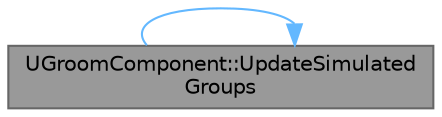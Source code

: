 digraph "UGroomComponent::UpdateSimulatedGroups"
{
 // INTERACTIVE_SVG=YES
 // LATEX_PDF_SIZE
  bgcolor="transparent";
  edge [fontname=Helvetica,fontsize=10,labelfontname=Helvetica,labelfontsize=10];
  node [fontname=Helvetica,fontsize=10,shape=box,height=0.2,width=0.4];
  rankdir="LR";
  Node1 [id="Node000001",label="UGroomComponent::UpdateSimulated\lGroups",height=0.2,width=0.4,color="gray40", fillcolor="grey60", style="filled", fontcolor="black",tooltip="Update simulated groups."];
  Node1 -> Node1 [id="edge1_Node000001_Node000001",color="steelblue1",style="solid",tooltip=" "];
}
